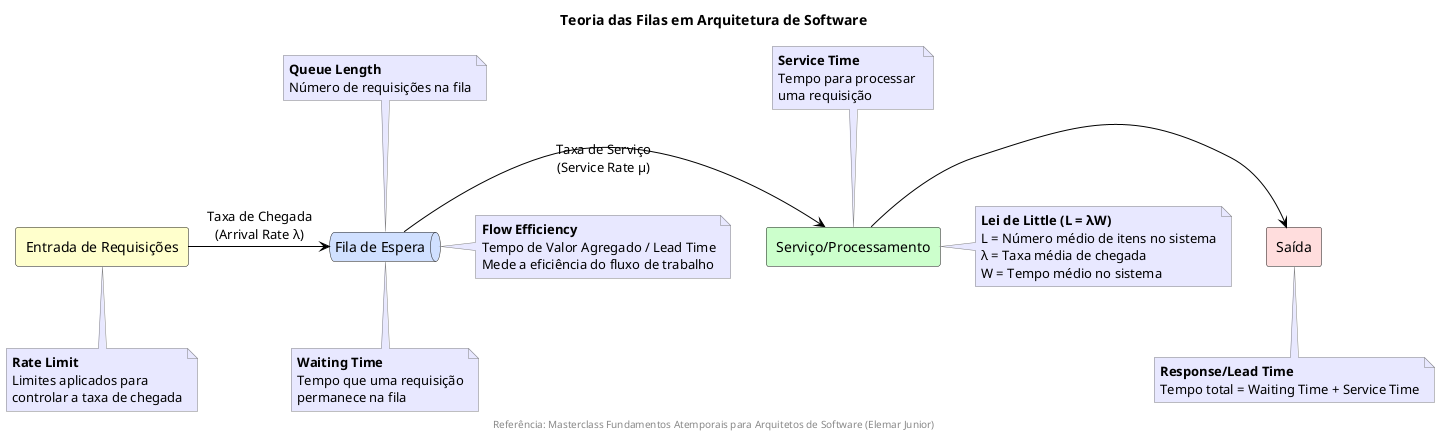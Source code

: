 @startuml Teoria das Filas em Arquitetura de Software

skinparam backgroundColor white
skinparam ArrowColor black
skinparam NoteBackgroundColor #E8E8FF
skinparam NoteBorderColor gray

title "Teoria das Filas em Arquitetura de Software"

' Componentes do sistema
rectangle "Entrada de Requisições" as entrada #FFFFCC
queue "Fila de Espera" as fila #D0E0FF
rectangle "Serviço/Processamento" as servico #CCFFCC
rectangle "Saída" as saida #FFDDDD

' Conexões
entrada -> fila : "Taxa de Chegada\n(Arrival Rate λ)"
fila -> servico : "Taxa de Serviço\n(Service Rate μ)"
servico -> saida

' Notas explicativas
note top of fila
  **Queue Length**
  Número de requisições na fila
end note

note bottom of fila
  **Waiting Time**
  Tempo que uma requisição
  permanece na fila
end note

note top of servico
  **Service Time**
  Tempo para processar 
  uma requisição
end note

note bottom of entrada
  **Rate Limit**
  Limites aplicados para 
  controlar a taxa de chegada
end note

note bottom of saida
  **Response/Lead Time**
  Tempo total = Waiting Time + Service Time
end note

' Lei de Little
note right of servico
  **Lei de Little (L = λW)**
  L = Número médio de itens no sistema
  λ = Taxa média de chegada
  W = Tempo médio no sistema
end note

note right of fila
  **Flow Efficiency**
  Tempo de Valor Agregado / Lead Time
  Mede a eficiência do fluxo de trabalho
end note

footer "Referência: Masterclass Fundamentos Atemporais para Arquitetos de Software (Elemar Junior)"

@enduml